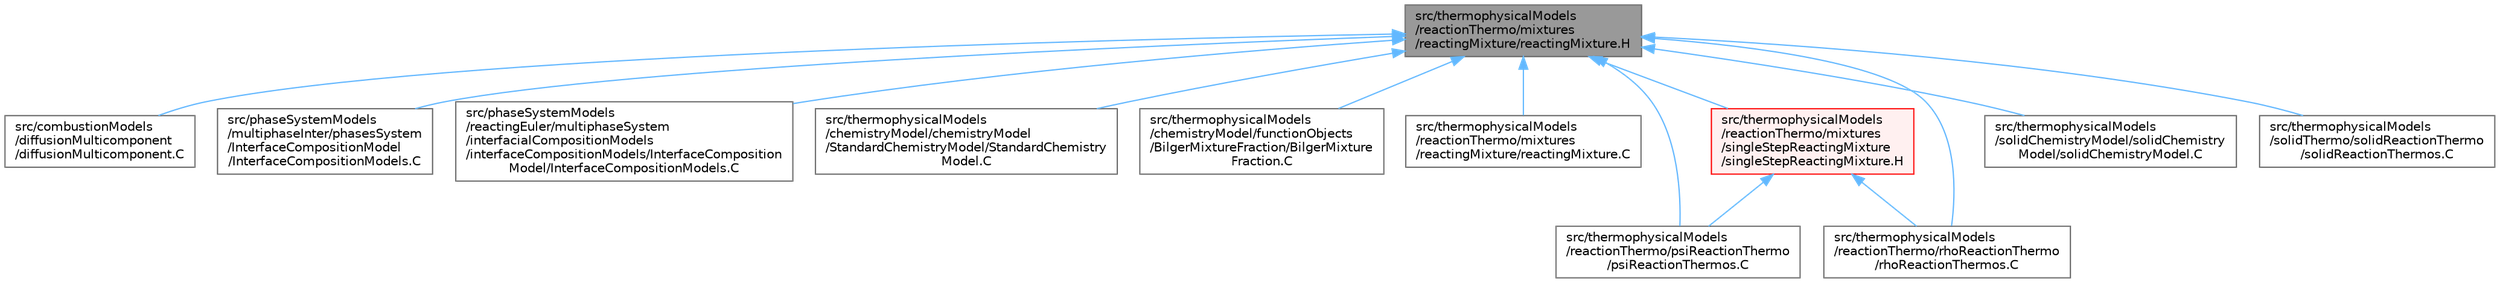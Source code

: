 digraph "src/thermophysicalModels/reactionThermo/mixtures/reactingMixture/reactingMixture.H"
{
 // LATEX_PDF_SIZE
  bgcolor="transparent";
  edge [fontname=Helvetica,fontsize=10,labelfontname=Helvetica,labelfontsize=10];
  node [fontname=Helvetica,fontsize=10,shape=box,height=0.2,width=0.4];
  Node1 [id="Node000001",label="src/thermophysicalModels\l/reactionThermo/mixtures\l/reactingMixture/reactingMixture.H",height=0.2,width=0.4,color="gray40", fillcolor="grey60", style="filled", fontcolor="black",tooltip=" "];
  Node1 -> Node2 [id="edge1_Node000001_Node000002",dir="back",color="steelblue1",style="solid",tooltip=" "];
  Node2 [id="Node000002",label="src/combustionModels\l/diffusionMulticomponent\l/diffusionMulticomponent.C",height=0.2,width=0.4,color="grey40", fillcolor="white", style="filled",URL="$diffusionMulticomponent_8C.html",tooltip=" "];
  Node1 -> Node3 [id="edge2_Node000001_Node000003",dir="back",color="steelblue1",style="solid",tooltip=" "];
  Node3 [id="Node000003",label="src/phaseSystemModels\l/multiphaseInter/phasesSystem\l/InterfaceCompositionModel\l/InterfaceCompositionModels.C",height=0.2,width=0.4,color="grey40", fillcolor="white", style="filled",URL="$multiphaseInter_2phasesSystem_2InterfaceCompositionModel_2InterfaceCompositionModels_8C.html",tooltip=" "];
  Node1 -> Node4 [id="edge3_Node000001_Node000004",dir="back",color="steelblue1",style="solid",tooltip=" "];
  Node4 [id="Node000004",label="src/phaseSystemModels\l/reactingEuler/multiphaseSystem\l/interfacialCompositionModels\l/interfaceCompositionModels/InterfaceComposition\lModel/InterfaceCompositionModels.C",height=0.2,width=0.4,color="grey40", fillcolor="white", style="filled",URL="$reactingEuler_2multiphaseSystem_2interfacialCompositionModels_2interfaceCompositionModels_2Inter002209c142736ef15c8063e50dd6dea0.html",tooltip=" "];
  Node1 -> Node5 [id="edge4_Node000001_Node000005",dir="back",color="steelblue1",style="solid",tooltip=" "];
  Node5 [id="Node000005",label="src/thermophysicalModels\l/chemistryModel/chemistryModel\l/StandardChemistryModel/StandardChemistry\lModel.C",height=0.2,width=0.4,color="grey40", fillcolor="white", style="filled",URL="$StandardChemistryModel_8C.html",tooltip=" "];
  Node1 -> Node6 [id="edge5_Node000001_Node000006",dir="back",color="steelblue1",style="solid",tooltip=" "];
  Node6 [id="Node000006",label="src/thermophysicalModels\l/chemistryModel/functionObjects\l/BilgerMixtureFraction/BilgerMixture\lFraction.C",height=0.2,width=0.4,color="grey40", fillcolor="white", style="filled",URL="$BilgerMixtureFraction_8C.html",tooltip=" "];
  Node1 -> Node7 [id="edge6_Node000001_Node000007",dir="back",color="steelblue1",style="solid",tooltip=" "];
  Node7 [id="Node000007",label="src/thermophysicalModels\l/reactionThermo/mixtures\l/reactingMixture/reactingMixture.C",height=0.2,width=0.4,color="grey40", fillcolor="white", style="filled",URL="$reactingMixture_8C.html",tooltip=" "];
  Node1 -> Node8 [id="edge7_Node000001_Node000008",dir="back",color="steelblue1",style="solid",tooltip=" "];
  Node8 [id="Node000008",label="src/thermophysicalModels\l/reactionThermo/mixtures\l/singleStepReactingMixture\l/singleStepReactingMixture.H",height=0.2,width=0.4,color="red", fillcolor="#FFF0F0", style="filled",URL="$singleStepReactingMixture_8H.html",tooltip=" "];
  Node8 -> Node30 [id="edge8_Node000008_Node000030",dir="back",color="steelblue1",style="solid",tooltip=" "];
  Node30 [id="Node000030",label="src/thermophysicalModels\l/reactionThermo/psiReactionThermo\l/psiReactionThermos.C",height=0.2,width=0.4,color="grey40", fillcolor="white", style="filled",URL="$psiReactionThermos_8C.html",tooltip=" "];
  Node8 -> Node31 [id="edge9_Node000008_Node000031",dir="back",color="steelblue1",style="solid",tooltip=" "];
  Node31 [id="Node000031",label="src/thermophysicalModels\l/reactionThermo/rhoReactionThermo\l/rhoReactionThermos.C",height=0.2,width=0.4,color="grey40", fillcolor="white", style="filled",URL="$rhoReactionThermos_8C.html",tooltip=" "];
  Node1 -> Node30 [id="edge10_Node000001_Node000030",dir="back",color="steelblue1",style="solid",tooltip=" "];
  Node1 -> Node31 [id="edge11_Node000001_Node000031",dir="back",color="steelblue1",style="solid",tooltip=" "];
  Node1 -> Node32 [id="edge12_Node000001_Node000032",dir="back",color="steelblue1",style="solid",tooltip=" "];
  Node32 [id="Node000032",label="src/thermophysicalModels\l/solidChemistryModel/solidChemistry\lModel/solidChemistryModel.C",height=0.2,width=0.4,color="grey40", fillcolor="white", style="filled",URL="$solidChemistryModel_8C.html",tooltip=" "];
  Node1 -> Node33 [id="edge13_Node000001_Node000033",dir="back",color="steelblue1",style="solid",tooltip=" "];
  Node33 [id="Node000033",label="src/thermophysicalModels\l/solidThermo/solidReactionThermo\l/solidReactionThermos.C",height=0.2,width=0.4,color="grey40", fillcolor="white", style="filled",URL="$solidReactionThermos_8C.html",tooltip=" "];
}
